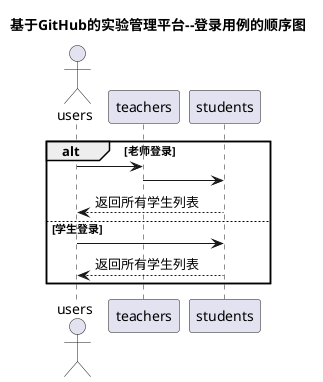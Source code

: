@startuml
title 基于GitHub的实验管理平台--登录用例的顺序图
actor users
alt 老师登录
    users -> teachers
    teachers->students
    students --> users:返回所有学生列表
else 学生登录
    users -> students
    users <-- students:返回所有学生列表
end
@enduml
